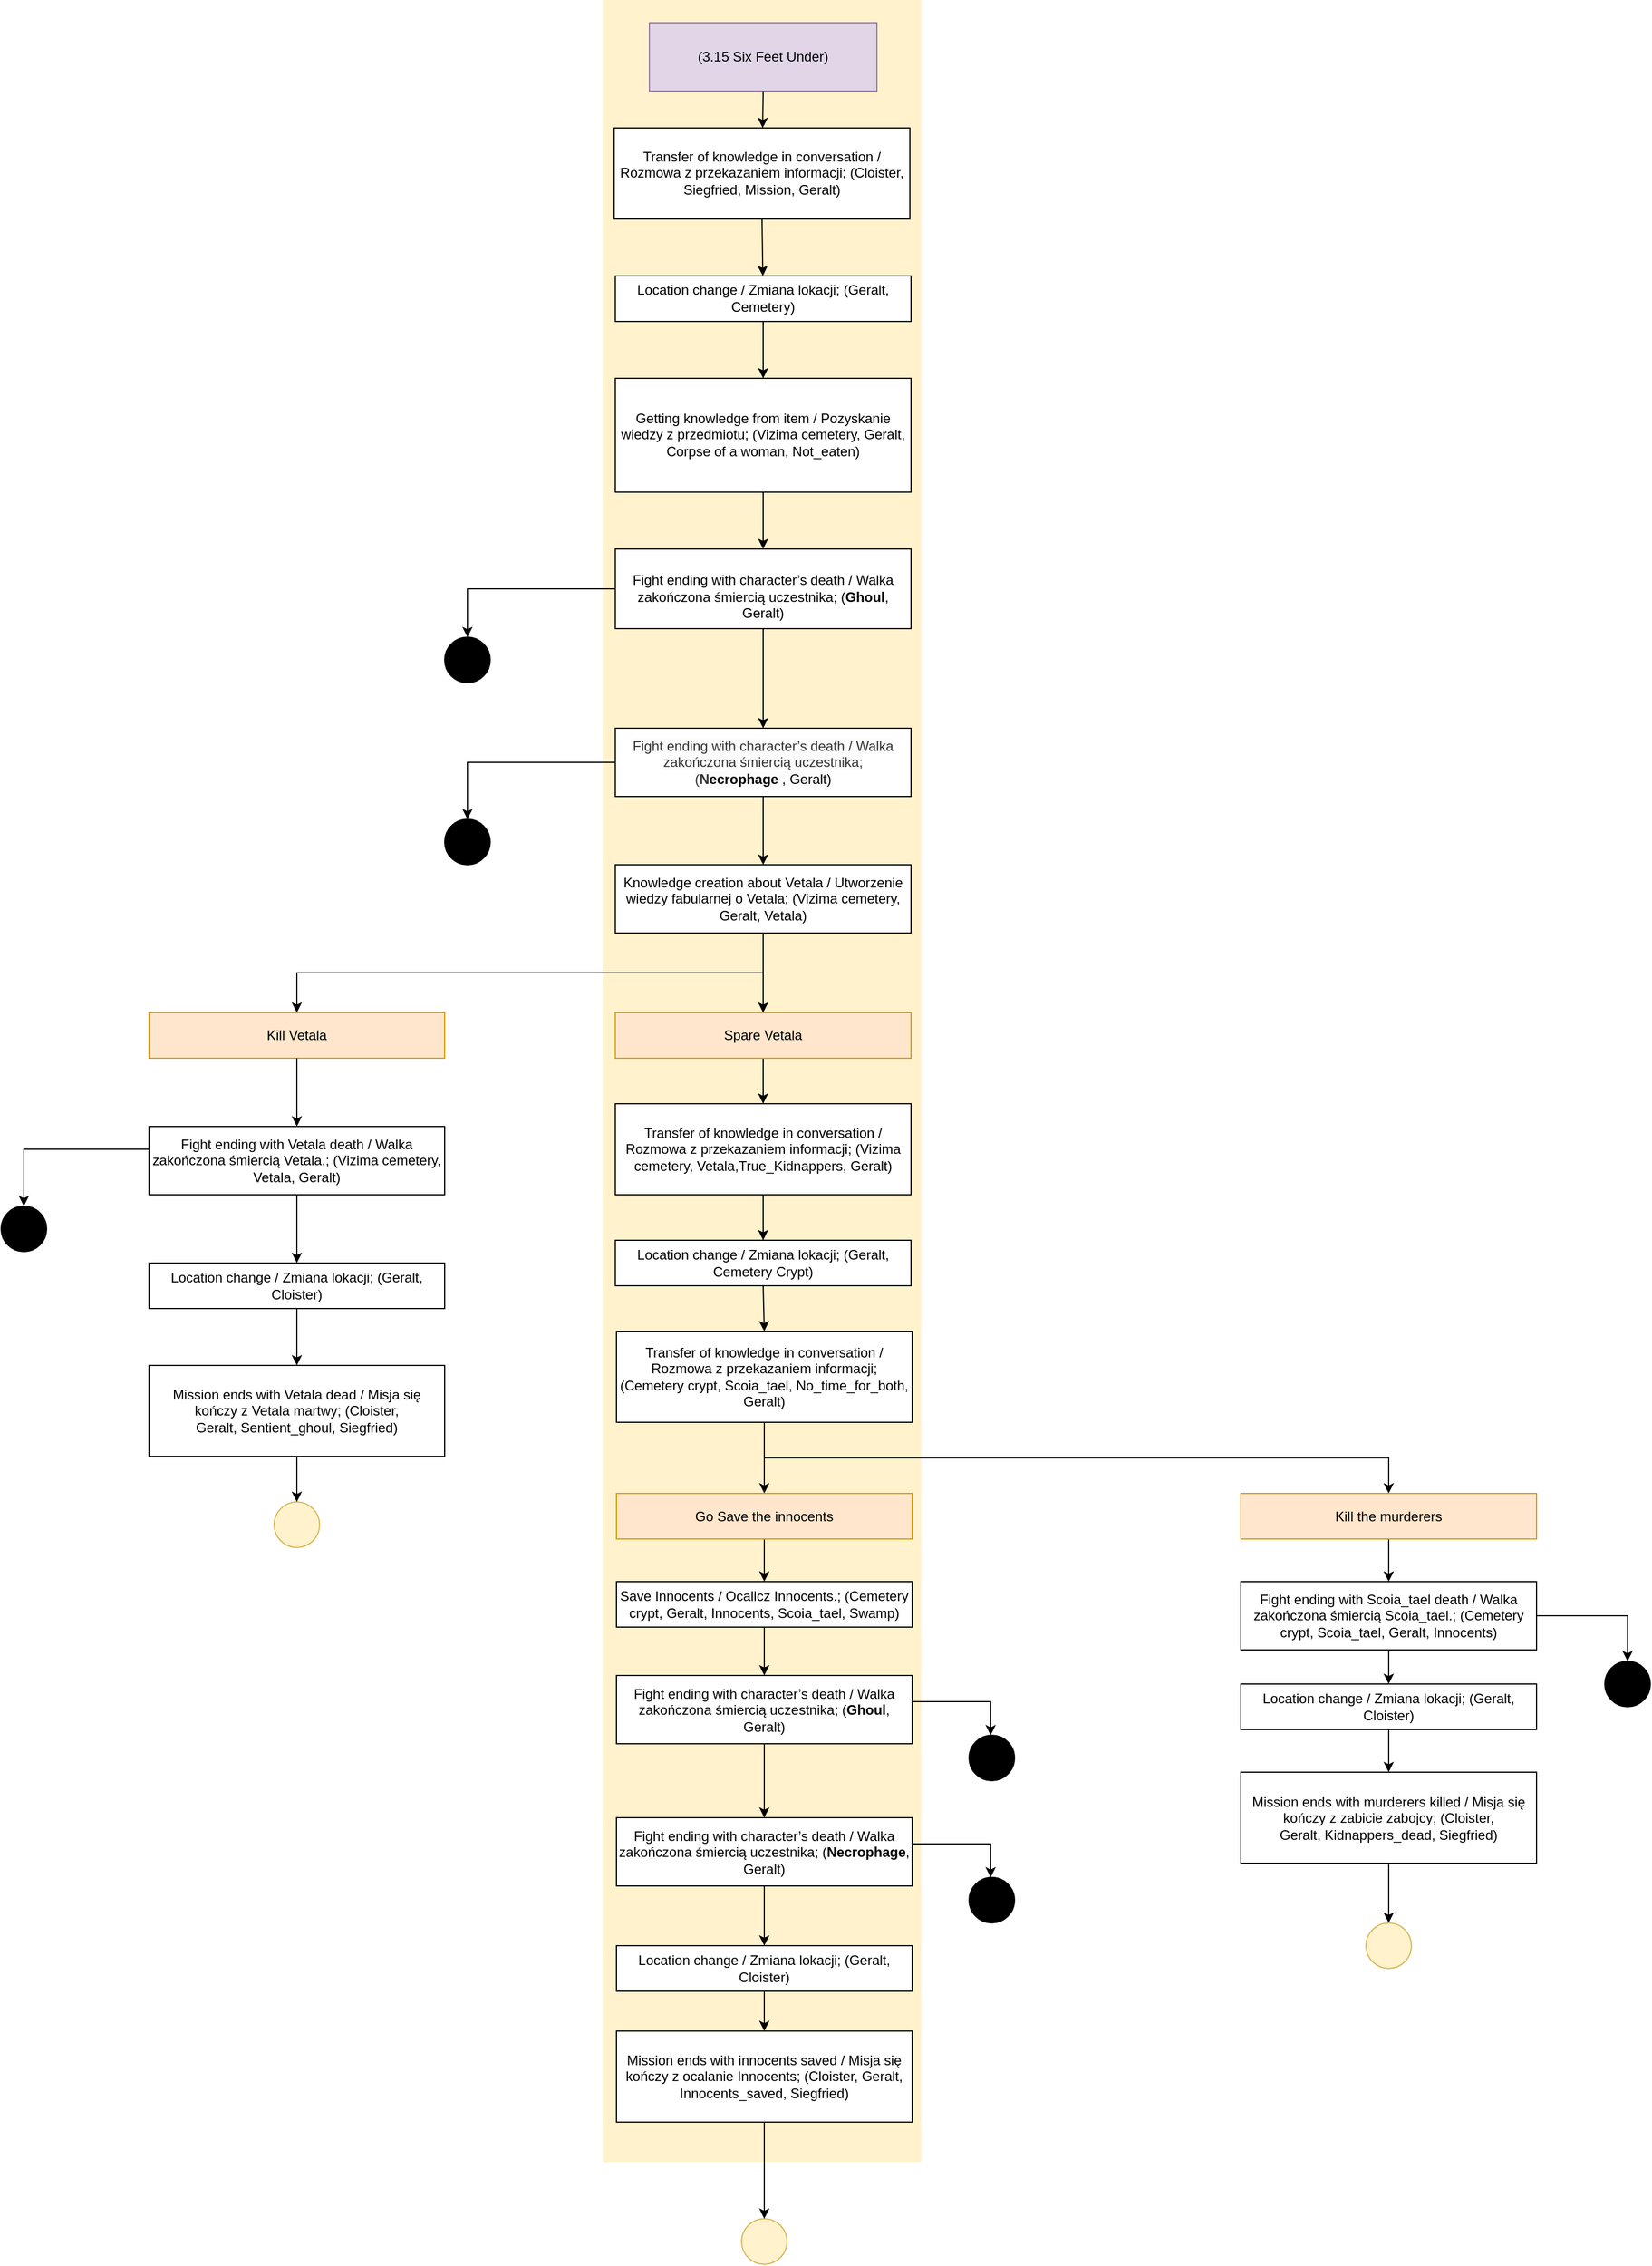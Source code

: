 <mxfile version="23.1.5" type="google">
  <diagram name="Strona-1" id="wG5_umZCjteZVF7WjZrg">
    <mxGraphModel grid="1" page="1" gridSize="10" guides="1" tooltips="1" connect="1" arrows="1" fold="1" pageScale="1" pageWidth="850" pageHeight="1100" math="0" shadow="0">
      <root>
        <mxCell id="0" />
        <mxCell id="1" parent="0" />
        <mxCell id="nVaZI51FeeT5_AW7T5yP-10" value="" style="whiteSpace=wrap;html=1;fillColor=#fff2cc;strokeColor=none;" vertex="1" parent="1">
          <mxGeometry x="-221" y="60" width="280" height="1900" as="geometry" />
        </mxCell>
        <mxCell id="x6JtXPcbMbZOkAOCYJe6-2" value="(3.15 Six Feet Under)" style="rounded=0;whiteSpace=wrap;html=1;fillColor=#e1d5e7;strokeColor=#9673a6;" vertex="1" parent="1">
          <mxGeometry x="-180" y="80" width="200" height="60" as="geometry" />
        </mxCell>
        <mxCell id="x6JtXPcbMbZOkAOCYJe6-3" value="Transfer of knowledge in conversation / Rozmowa z przekazaniem informacji; (Cloister, Siegfried, Mission, Geralt)" style="rounded=0;whiteSpace=wrap;html=1;" vertex="1" parent="1">
          <mxGeometry x="-211" y="172.48" width="260" height="80" as="geometry" />
        </mxCell>
        <mxCell id="b_2GoEoPAxL19k0eejS7-5" style="edgeStyle=orthogonalEdgeStyle;rounded=0;orthogonalLoop=1;jettySize=auto;html=1;exitX=0;exitY=0.5;exitDx=0;exitDy=0;" edge="1" parent="1" source="FekDQM8jbrZTuftXHcIN-11" target="b_2GoEoPAxL19k0eejS7-1">
          <mxGeometry relative="1" as="geometry">
            <Array as="points">
              <mxPoint x="-340" y="577.48" />
            </Array>
          </mxGeometry>
        </mxCell>
        <mxCell id="FekDQM8jbrZTuftXHcIN-1" value="" style="endArrow=classic;html=1;rounded=0;exitX=0.5;exitY=1;exitDx=0;exitDy=0;" edge="1" parent="1" source="x6JtXPcbMbZOkAOCYJe6-2" target="x6JtXPcbMbZOkAOCYJe6-3">
          <mxGeometry width="50" height="50" relative="1" as="geometry">
            <mxPoint x="-40" y="312.48" as="sourcePoint" />
            <mxPoint x="10" y="262.48" as="targetPoint" />
          </mxGeometry>
        </mxCell>
        <mxCell id="FekDQM8jbrZTuftXHcIN-2" value="" style="endArrow=classic;html=1;rounded=0;exitX=0.5;exitY=1;exitDx=0;exitDy=0;" edge="1" parent="1" source="x6JtXPcbMbZOkAOCYJe6-3" target="FekDQM8jbrZTuftXHcIN-3">
          <mxGeometry width="50" height="50" relative="1" as="geometry">
            <mxPoint x="-110" y="352.48" as="sourcePoint" />
            <mxPoint x="-80" y="282.48" as="targetPoint" />
          </mxGeometry>
        </mxCell>
        <mxCell id="FekDQM8jbrZTuftXHcIN-3" value="&lt;span id=&quot;docs-internal-guid-4cfbbf0f-7fff-1ddc-6e00-4f36d3d0db7e&quot;&gt;&lt;span style=&quot;background-color: transparent ; vertical-align: baseline&quot;&gt;&lt;font&gt;&lt;font style=&quot;font-size: 12px;&quot;&gt;Location change / Zmiana lokacji; (Geralt, Cemetery&lt;/font&gt;&lt;/font&gt;&lt;/span&gt;&lt;/span&gt;)&lt;span id=&quot;docs-internal-guid-4cfbbf0f-7fff-1ddc-6e00-4f36d3d0db7e&quot;&gt;&lt;/span&gt;" style="rounded=0;whiteSpace=wrap;html=1;align=center;" vertex="1" parent="1">
          <mxGeometry x="-210" y="302.48" width="260" height="40" as="geometry" />
        </mxCell>
        <mxCell id="igLQ1kcN2VaOKkPszlF--9" value="Getting knowledge from item / Pozyskanie wiedzy z przedmiotu; (Vizima cemetery, Geralt, Corpse of a woman, Not_eaten)" style="rounded=0;whiteSpace=wrap;html=1;align=center;" vertex="1" parent="1">
          <mxGeometry x="-210" y="392.48" width="260" height="100" as="geometry" />
        </mxCell>
        <mxCell id="FekDQM8jbrZTuftXHcIN-5" value="" style="endArrow=classic;html=1;rounded=0;entryX=0.5;entryY=0;entryDx=0;entryDy=0;exitX=0.5;exitY=1;exitDx=0;exitDy=0;" edge="1" parent="1" source="FekDQM8jbrZTuftXHcIN-3" target="igLQ1kcN2VaOKkPszlF--9">
          <mxGeometry width="50" height="50" relative="1" as="geometry">
            <mxPoint x="-90" y="382.48" as="sourcePoint" />
            <mxPoint x="-40" y="332.48" as="targetPoint" />
          </mxGeometry>
        </mxCell>
        <mxCell id="FekDQM8jbrZTuftXHcIN-7" value="" style="endArrow=classic;html=1;rounded=0;entryX=0.5;entryY=0;entryDx=0;entryDy=0;exitX=0.5;exitY=1;exitDx=0;exitDy=0;" edge="1" parent="1" source="igLQ1kcN2VaOKkPszlF--9" target="FekDQM8jbrZTuftXHcIN-11">
          <mxGeometry width="50" height="50" relative="1" as="geometry">
            <mxPoint x="-90" y="492.48" as="sourcePoint" />
            <mxPoint x="-80" y="522.48" as="targetPoint" />
          </mxGeometry>
        </mxCell>
        <mxCell id="FekDQM8jbrZTuftXHcIN-11" value="&lt;span id=&quot;docs-internal-guid-4cfbbf0f-7fff-1ddc-6e00-4f36d3d0db7e&quot;&gt;&lt;span style=&quot;background-color: transparent ; vertical-align: baseline&quot;&gt;&lt;font&gt;&lt;font style=&quot;font-size: 12px;&quot;&gt;&lt;br&gt;Fight ending with character’s death / Walka zakończona śmiercią uczestnika; (&lt;b&gt;Ghoul&lt;/b&gt;, Geralt)&lt;/font&gt;&lt;br&gt;&lt;/font&gt;&lt;/span&gt;&lt;/span&gt;" style="rounded=0;whiteSpace=wrap;html=1;align=center;" vertex="1" parent="1">
          <mxGeometry x="-210" y="542.48" width="260" height="70" as="geometry" />
        </mxCell>
        <mxCell id="b_2GoEoPAxL19k0eejS7-1" value="" style="ellipse;whiteSpace=wrap;html=1;aspect=fixed;fontSize=14;align=center;fillColor=#000000;" vertex="1" parent="1">
          <mxGeometry x="-360" y="620" width="40" height="40" as="geometry" />
        </mxCell>
        <mxCell id="FekDQM8jbrZTuftXHcIN-14" value="" style="endArrow=classic;html=1;rounded=0;entryX=0.5;entryY=0;entryDx=0;entryDy=0;exitX=0.5;exitY=1;exitDx=0;exitDy=0;" edge="1" parent="1" source="FekDQM8jbrZTuftXHcIN-11" target="nWbS8f2qcYJRGoIMHePj-5">
          <mxGeometry width="50" height="50" relative="1" as="geometry">
            <mxPoint x="-190" y="802.48" as="sourcePoint" />
            <mxPoint x="-80" y="662.48" as="targetPoint" />
          </mxGeometry>
        </mxCell>
        <mxCell id="x6JtXPcbMbZOkAOCYJe6-6" value="Transfer of knowledge in conversation / Rozmowa z przekazaniem informacji; (Vizima cemetery, Vetala,True_Kidnappers&lt;span style=&quot;background-color: initial;&quot;&gt;, Geralt)&lt;/span&gt;" style="rounded=0;whiteSpace=wrap;html=1;align=center;" vertex="1" parent="1">
          <mxGeometry x="-210" y="1030.02" width="260" height="79.98" as="geometry" />
        </mxCell>
        <mxCell id="x6JtXPcbMbZOkAOCYJe6-8" value="" style="endArrow=classic;html=1;rounded=0;entryX=0.5;entryY=0;entryDx=0;entryDy=0;exitX=0.5;exitY=1;exitDx=0;exitDy=0;" edge="1" parent="1" source="bjW2cNjtbmRTyIGhvJUG-101" target="x6JtXPcbMbZOkAOCYJe6-6">
          <mxGeometry width="50" height="50" relative="1" as="geometry">
            <mxPoint x="-81" y="990" as="sourcePoint" />
            <mxPoint x="-81" y="1150" as="targetPoint" />
          </mxGeometry>
        </mxCell>
        <mxCell id="FekDQM8jbrZTuftXHcIN-16" value="" style="endArrow=classic;html=1;rounded=0;entryX=0.5;entryY=0;entryDx=0;entryDy=0;exitX=0.5;exitY=1;exitDx=0;exitDy=0;" edge="1" parent="1" source="e680JuOgOBd_JA680aSm-2" target="FekDQM8jbrZTuftXHcIN-17">
          <mxGeometry width="50" height="50" relative="1" as="geometry">
            <mxPoint x="-81" y="1392.54" as="sourcePoint" />
            <mxPoint x="-81" y="1292.54" as="targetPoint" />
          </mxGeometry>
        </mxCell>
        <mxCell id="nWbS8f2qcYJRGoIMHePj-10" style="edgeStyle=orthogonalEdgeStyle;rounded=0;orthogonalLoop=1;jettySize=auto;html=1;exitX=0.5;exitY=1;exitDx=0;exitDy=0;entryX=0.5;entryY=0;entryDx=0;entryDy=0;" edge="1" parent="1" source="FekDQM8jbrZTuftXHcIN-17" target="bjW2cNjtbmRTyIGhvJUG-99">
          <mxGeometry relative="1" as="geometry" />
        </mxCell>
        <mxCell id="FekDQM8jbrZTuftXHcIN-17" value="Transfer of knowledge in conversation / Rozmowa z przekazaniem informacji; (Cemetery crypt, Scoia_tael, No_time_for_both, Geralt)" style="rounded=0;whiteSpace=wrap;html=1;align=center;" vertex="1" parent="1">
          <mxGeometry x="-209" y="1230" width="260" height="80" as="geometry" />
        </mxCell>
        <mxCell id="bjW2cNjtbmRTyIGhvJUG-6" value="" style="edgeStyle=orthogonalEdgeStyle;rounded=0;orthogonalLoop=1;jettySize=auto;html=1;exitX=0.5;exitY=1;exitDx=0;exitDy=0;entryX=0.5;entryY=0;entryDx=0;entryDy=0;" edge="1" parent="1" source="e680JuOgOBd_JA680aSm-10" target="e680JuOgOBd_JA680aSm-8">
          <mxGeometry relative="1" as="geometry">
            <mxPoint x="-490" y="1240" as="sourcePoint" />
            <mxPoint x="-490" y="1290" as="targetPoint" />
          </mxGeometry>
        </mxCell>
        <mxCell id="bjW2cNjtbmRTyIGhvJUG-25" value="" style="ellipse;whiteSpace=wrap;html=1;aspect=fixed;fontSize=14;align=center;fillColor=#fff2cc;strokeWidth=1;strokeColor=#d6b656;" vertex="1" parent="1">
          <mxGeometry x="-510" y="1380" width="40" height="40" as="geometry" />
        </mxCell>
        <mxCell id="bjW2cNjtbmRTyIGhvJUG-26" value="" style="edgeStyle=orthogonalEdgeStyle;rounded=0;orthogonalLoop=1;jettySize=auto;html=1;exitX=0.5;exitY=1;exitDx=0;exitDy=0;entryX=0.5;entryY=0;entryDx=0;entryDy=0;" edge="1" parent="1" source="e680JuOgOBd_JA680aSm-8" target="bjW2cNjtbmRTyIGhvJUG-67">
          <mxGeometry relative="1" as="geometry">
            <mxPoint x="-480" y="1155" as="sourcePoint" />
            <mxPoint x="-490" y="1320" as="targetPoint" />
          </mxGeometry>
        </mxCell>
        <mxCell id="bjW2cNjtbmRTyIGhvJUG-42" value="Fight ending with Scoia_tael death / Walka zakończona śmiercią Scoia_tael.; (Cemetery crypt, Scoia_tael, Geralt, Innocents)" style="rounded=0;whiteSpace=wrap;html=1;align=center;" vertex="1" parent="1">
          <mxGeometry x="340" y="1450" width="260" height="60" as="geometry" />
        </mxCell>
        <mxCell id="bjW2cNjtbmRTyIGhvJUG-43" style="edgeStyle=orthogonalEdgeStyle;rounded=0;orthogonalLoop=1;jettySize=auto;html=1;exitX=1;exitY=0.5;exitDx=0;exitDy=0;" edge="1" parent="1" source="bjW2cNjtbmRTyIGhvJUG-42" target="bjW2cNjtbmRTyIGhvJUG-44">
          <mxGeometry relative="1" as="geometry">
            <mxPoint x="340" y="1530.04" as="sourcePoint" />
            <Array as="points">
              <mxPoint x="680" y="1480" />
            </Array>
            <mxPoint x="680" y="1520.02" as="targetPoint" />
          </mxGeometry>
        </mxCell>
        <mxCell id="bjW2cNjtbmRTyIGhvJUG-44" value="" style="ellipse;whiteSpace=wrap;html=1;aspect=fixed;fontSize=14;align=center;fillColor=#000000;" vertex="1" parent="1">
          <mxGeometry x="660" y="1520" width="40" height="40" as="geometry" />
        </mxCell>
        <mxCell id="bjW2cNjtbmRTyIGhvJUG-52" value="" style="ellipse;whiteSpace=wrap;html=1;aspect=fixed;fontSize=14;align=center;fillColor=#fff2cc;strokeWidth=1;strokeColor=#d6b656;" vertex="1" parent="1">
          <mxGeometry x="450" y="1750" width="40" height="40" as="geometry" />
        </mxCell>
        <mxCell id="bjW2cNjtbmRTyIGhvJUG-53" value="" style="edgeStyle=orthogonalEdgeStyle;rounded=0;orthogonalLoop=1;jettySize=auto;html=1;exitX=0.5;exitY=1;exitDx=0;exitDy=0;entryX=0.5;entryY=0;entryDx=0;entryDy=0;" edge="1" parent="1" source="bjW2cNjtbmRTyIGhvJUG-62" target="bjW2cNjtbmRTyIGhvJUG-52">
          <mxGeometry relative="1" as="geometry">
            <mxPoint x="470" y="1714.98" as="sourcePoint" />
            <mxPoint x="470.0" y="1742.5" as="targetPoint" />
          </mxGeometry>
        </mxCell>
        <mxCell id="bjW2cNjtbmRTyIGhvJUG-56" style="edgeStyle=orthogonalEdgeStyle;rounded=0;orthogonalLoop=1;jettySize=auto;html=1;" edge="1" parent="1">
          <mxGeometry relative="1" as="geometry">
            <mxPoint x="520" y="1059.957" as="sourcePoint" />
            <Array as="points">
              <mxPoint x="640" y="1060" />
            </Array>
          </mxGeometry>
        </mxCell>
        <mxCell id="bjW2cNjtbmRTyIGhvJUG-63" style="edgeStyle=orthogonalEdgeStyle;rounded=0;orthogonalLoop=1;jettySize=auto;html=1;exitX=0.5;exitY=1;exitDx=0;exitDy=0;entryX=0.5;entryY=0;entryDx=0;entryDy=0;" edge="1" parent="1" source="e680JuOgOBd_JA680aSm-4" target="bjW2cNjtbmRTyIGhvJUG-62">
          <mxGeometry relative="1" as="geometry" />
        </mxCell>
        <mxCell id="bjW2cNjtbmRTyIGhvJUG-62" value="Mission ends with murderers killed / Misja się kończy z zabicie zabojcy&lt;span&gt;&lt;span dir=&quot;ltr&quot; class=&quot;ui-provider ef ayi ayj ayk ayl aym ayn ayo ayp ayq ayr ays ayt ayu ayv ayw ayx ayy ayz aza azb azc azd aze azf azg azh azi azj azk azl azm azn azo azp&quot;&gt;;&amp;nbsp;&lt;/span&gt;&lt;/span&gt;(Cloister, Geralt,&amp;nbsp;Kidnappers_dead&lt;span style=&quot;background-color: initial;&quot;&gt;, Siegfried)&lt;/span&gt;" style="rounded=0;whiteSpace=wrap;html=1;" vertex="1" parent="1">
          <mxGeometry x="340" y="1617.5" width="260" height="80" as="geometry" />
        </mxCell>
        <mxCell id="bjW2cNjtbmRTyIGhvJUG-68" style="edgeStyle=orthogonalEdgeStyle;rounded=0;orthogonalLoop=1;jettySize=auto;html=1;exitX=0.5;exitY=1;exitDx=0;exitDy=0;" edge="1" parent="1" source="bjW2cNjtbmRTyIGhvJUG-67" target="bjW2cNjtbmRTyIGhvJUG-25">
          <mxGeometry relative="1" as="geometry">
            <mxPoint x="-490" y="1507.52" as="targetPoint" />
          </mxGeometry>
        </mxCell>
        <mxCell id="bjW2cNjtbmRTyIGhvJUG-67" value="Mission ends with Vetala dead / Misja się kończy z Vetala martwy; (Cloister, Geralt,&amp;nbsp;Sentient_ghoul&lt;span style=&quot;background-color: initial;&quot;&gt;, Siegfried)&lt;/span&gt;" style="rounded=0;whiteSpace=wrap;html=1;" vertex="1" parent="1">
          <mxGeometry x="-620" y="1260" width="260" height="80" as="geometry" />
        </mxCell>
        <mxCell id="bjW2cNjtbmRTyIGhvJUG-75" value="" style="endArrow=classic;html=1;rounded=0;exitX=0.5;exitY=1;exitDx=0;exitDy=0;entryX=0.5;entryY=0;entryDx=0;entryDy=0;" edge="1" parent="1" source="bjW2cNjtbmRTyIGhvJUG-77" target="bjW2cNjtbmRTyIGhvJUG-82">
          <mxGeometry width="50" height="50" relative="1" as="geometry">
            <mxPoint x="-81" y="1570" as="sourcePoint" />
            <mxPoint x="-81" y="1642.5" as="targetPoint" />
          </mxGeometry>
        </mxCell>
        <mxCell id="bjW2cNjtbmRTyIGhvJUG-76" style="edgeStyle=orthogonalEdgeStyle;rounded=0;orthogonalLoop=1;jettySize=auto;html=1;exitX=1;exitY=0.5;exitDx=0;exitDy=0;" edge="1" parent="1" source="bjW2cNjtbmRTyIGhvJUG-77" target="bjW2cNjtbmRTyIGhvJUG-78">
          <mxGeometry relative="1" as="geometry">
            <mxPoint x="120" y="1585.025" as="targetPoint" />
            <Array as="points">
              <mxPoint x="120" y="1555.48" />
            </Array>
          </mxGeometry>
        </mxCell>
        <mxCell id="bjW2cNjtbmRTyIGhvJUG-77" value="Fight ending with character’s death / Walka zakończona śmiercią uczestnika; (&lt;b style=&quot;border-color: var(--border-color); color: rgb(0, 0, 0);&quot;&gt;Ghoul&lt;/b&gt;&lt;span style=&quot;color: rgb(0, 0, 0);&quot;&gt;, Geralt)&lt;/span&gt;" style="rounded=0;whiteSpace=wrap;html=1;align=center;" vertex="1" parent="1">
          <mxGeometry x="-209" y="1532.5" width="260" height="60" as="geometry" />
        </mxCell>
        <mxCell id="bjW2cNjtbmRTyIGhvJUG-78" value="" style="ellipse;whiteSpace=wrap;html=1;aspect=fixed;fontSize=14;align=center;fillColor=#000000;" vertex="1" parent="1">
          <mxGeometry x="101" y="1585" width="40" height="40" as="geometry" />
        </mxCell>
        <mxCell id="bjW2cNjtbmRTyIGhvJUG-81" style="edgeStyle=orthogonalEdgeStyle;rounded=0;orthogonalLoop=1;jettySize=auto;html=1;exitX=1;exitY=0.5;exitDx=0;exitDy=0;" edge="1" parent="1" source="bjW2cNjtbmRTyIGhvJUG-82" target="bjW2cNjtbmRTyIGhvJUG-83">
          <mxGeometry relative="1" as="geometry">
            <mxPoint x="120" y="1710.025" as="targetPoint" />
            <Array as="points">
              <mxPoint x="120" y="1680.48" />
            </Array>
          </mxGeometry>
        </mxCell>
        <mxCell id="bjW2cNjtbmRTyIGhvJUG-82" value="Fight ending with character’s death / Walka zakończona śmiercią uczestnika; (&lt;b style=&quot;border-color: var(--border-color); color: rgb(0, 0, 0);&quot;&gt;Necrophage&lt;/b&gt;&lt;span style=&quot;color: rgb(0, 0, 0);&quot;&gt;, Geralt)&lt;/span&gt;" style="rounded=0;whiteSpace=wrap;html=1;align=center;" vertex="1" parent="1">
          <mxGeometry x="-209" y="1657.5" width="260" height="60" as="geometry" />
        </mxCell>
        <mxCell id="bjW2cNjtbmRTyIGhvJUG-83" value="" style="ellipse;whiteSpace=wrap;html=1;aspect=fixed;fontSize=14;align=center;fillColor=#000000;" vertex="1" parent="1">
          <mxGeometry x="101" y="1710" width="40" height="40" as="geometry" />
        </mxCell>
        <mxCell id="bjW2cNjtbmRTyIGhvJUG-89" value="" style="ellipse;whiteSpace=wrap;html=1;aspect=fixed;fontSize=14;align=center;fillColor=#fff2cc;strokeWidth=1;strokeColor=#d6b656;" vertex="1" parent="1">
          <mxGeometry x="-99" y="2010" width="40" height="40" as="geometry" />
        </mxCell>
        <mxCell id="bjW2cNjtbmRTyIGhvJUG-90" value="" style="edgeStyle=orthogonalEdgeStyle;rounded=0;orthogonalLoop=1;jettySize=auto;html=1;exitX=0.5;exitY=1;exitDx=0;exitDy=0;" edge="1" parent="1" source="bjW2cNjtbmRTyIGhvJUG-93" target="bjW2cNjtbmRTyIGhvJUG-89">
          <mxGeometry relative="1" as="geometry">
            <mxPoint x="-81" y="1970.02" as="sourcePoint" />
            <mxPoint x="-79" y="1960.02" as="targetPoint" />
          </mxGeometry>
        </mxCell>
        <mxCell id="bjW2cNjtbmRTyIGhvJUG-91" style="edgeStyle=orthogonalEdgeStyle;rounded=0;orthogonalLoop=1;jettySize=auto;html=1;exitX=0.5;exitY=1;exitDx=0;exitDy=0;entryX=0.5;entryY=0;entryDx=0;entryDy=0;" edge="1" parent="1" source="e680JuOgOBd_JA680aSm-6" target="bjW2cNjtbmRTyIGhvJUG-93">
          <mxGeometry relative="1" as="geometry" />
        </mxCell>
        <mxCell id="bjW2cNjtbmRTyIGhvJUG-93" value="Mission ends with innocents saved / Misja się kończy z ocalanie Innocents; (Cloister, Geralt, Innocents_saved, Siegfried)" style="rounded=0;whiteSpace=wrap;html=1;" vertex="1" parent="1">
          <mxGeometry x="-209" y="1845.04" width="260" height="80" as="geometry" />
        </mxCell>
        <mxCell id="bjW2cNjtbmRTyIGhvJUG-98" value="" style="edgeStyle=orthogonalEdgeStyle;rounded=0;orthogonalLoop=1;jettySize=auto;html=1;exitX=0.5;exitY=1;exitDx=0;exitDy=0;entryX=0.5;entryY=0;entryDx=0;entryDy=0;" edge="1" parent="1" source="FekDQM8jbrZTuftXHcIN-17" target="bjW2cNjtbmRTyIGhvJUG-97">
          <mxGeometry relative="1" as="geometry">
            <mxPoint x="-81" y="1322.54" as="sourcePoint" />
            <mxPoint x="-81" y="1545.54" as="targetPoint" />
          </mxGeometry>
        </mxCell>
        <mxCell id="nWbS8f2qcYJRGoIMHePj-24" style="edgeStyle=orthogonalEdgeStyle;rounded=0;orthogonalLoop=1;jettySize=auto;html=1;exitX=0.5;exitY=1;exitDx=0;exitDy=0;entryX=0.5;entryY=0;entryDx=0;entryDy=0;" edge="1" parent="1" source="bjW2cNjtbmRTyIGhvJUG-97" target="nWbS8f2qcYJRGoIMHePj-22">
          <mxGeometry relative="1" as="geometry" />
        </mxCell>
        <mxCell id="bjW2cNjtbmRTyIGhvJUG-97" value="Go Save the innocents" style="rounded=0;whiteSpace=wrap;html=1;align=center;fillColor=#ffe6cc;strokeColor=#d79b00;" vertex="1" parent="1">
          <mxGeometry x="-209" y="1372.52" width="260" height="40" as="geometry" />
        </mxCell>
        <mxCell id="bjW2cNjtbmRTyIGhvJUG-100" style="edgeStyle=orthogonalEdgeStyle;rounded=0;orthogonalLoop=1;jettySize=auto;html=1;exitX=0.5;exitY=1;exitDx=0;exitDy=0;entryX=0.5;entryY=0;entryDx=0;entryDy=0;" edge="1" parent="1" source="bjW2cNjtbmRTyIGhvJUG-99" target="bjW2cNjtbmRTyIGhvJUG-42">
          <mxGeometry relative="1" as="geometry" />
        </mxCell>
        <mxCell id="bjW2cNjtbmRTyIGhvJUG-99" value="Kill the murderers" style="rounded=0;whiteSpace=wrap;html=1;align=center;fillColor=#ffe6cc;strokeColor=#d79b00;" vertex="1" parent="1">
          <mxGeometry x="340" y="1372.52" width="260" height="40" as="geometry" />
        </mxCell>
        <mxCell id="bjW2cNjtbmRTyIGhvJUG-101" value="Spare Vetala" style="rounded=0;whiteSpace=wrap;html=1;align=center;fillColor=#ffe6cc;strokeColor=#d79b00;" vertex="1" parent="1">
          <mxGeometry x="-210" y="950" width="260" height="40" as="geometry" />
        </mxCell>
        <mxCell id="bjW2cNjtbmRTyIGhvJUG-103" value="Kill Vetala" style="rounded=0;whiteSpace=wrap;html=1;align=center;fillColor=#ffe6cc;strokeColor=#d79b00;" vertex="1" parent="1">
          <mxGeometry x="-620" y="950" width="260" height="40" as="geometry" />
        </mxCell>
        <mxCell id="e680JuOgOBd_JA680aSm-3" value="" style="endArrow=classic;html=1;rounded=0;entryX=0.5;entryY=0;entryDx=0;entryDy=0;exitX=0.5;exitY=1;exitDx=0;exitDy=0;" edge="1" parent="1" source="x6JtXPcbMbZOkAOCYJe6-6" target="e680JuOgOBd_JA680aSm-2">
          <mxGeometry width="50" height="50" relative="1" as="geometry">
            <mxPoint x="-81" y="1090" as="sourcePoint" />
            <mxPoint x="-81" y="1263" as="targetPoint" />
          </mxGeometry>
        </mxCell>
        <mxCell id="e680JuOgOBd_JA680aSm-2" value="&lt;span id=&quot;docs-internal-guid-4cfbbf0f-7fff-1ddc-6e00-4f36d3d0db7e&quot;&gt;&lt;span style=&quot;background-color: transparent ; vertical-align: baseline&quot;&gt;&lt;font&gt;&lt;font style=&quot;font-size: 12px;&quot;&gt;Location change / Zmiana lokacji; (Geralt, Cemetery Crypt&lt;/font&gt;&lt;/font&gt;&lt;/span&gt;&lt;/span&gt;)&lt;span id=&quot;docs-internal-guid-4cfbbf0f-7fff-1ddc-6e00-4f36d3d0db7e&quot;&gt;&lt;/span&gt;" style="rounded=0;whiteSpace=wrap;html=1;align=center;" vertex="1" parent="1">
          <mxGeometry x="-210" y="1150" width="260" height="40" as="geometry" />
        </mxCell>
        <mxCell id="e680JuOgOBd_JA680aSm-5" value="" style="edgeStyle=orthogonalEdgeStyle;rounded=0;orthogonalLoop=1;jettySize=auto;html=1;exitX=0.5;exitY=1;exitDx=0;exitDy=0;entryX=0.5;entryY=0;entryDx=0;entryDy=0;" edge="1" parent="1" source="bjW2cNjtbmRTyIGhvJUG-42" target="e680JuOgOBd_JA680aSm-4">
          <mxGeometry relative="1" as="geometry">
            <mxPoint x="470" y="1587.52" as="sourcePoint" />
            <mxPoint x="470" y="1700" as="targetPoint" />
          </mxGeometry>
        </mxCell>
        <mxCell id="e680JuOgOBd_JA680aSm-4" value="&lt;span id=&quot;docs-internal-guid-4cfbbf0f-7fff-1ddc-6e00-4f36d3d0db7e&quot;&gt;&lt;span style=&quot;background-color: transparent ; vertical-align: baseline&quot;&gt;&lt;font&gt;&lt;font style=&quot;font-size: 12px;&quot;&gt;Location change / Zmiana lokacji; (Geralt, Cloister&lt;/font&gt;&lt;/font&gt;&lt;/span&gt;&lt;/span&gt;)&lt;span id=&quot;docs-internal-guid-4cfbbf0f-7fff-1ddc-6e00-4f36d3d0db7e&quot;&gt;&lt;/span&gt;" style="rounded=0;whiteSpace=wrap;html=1;align=center;" vertex="1" parent="1">
          <mxGeometry x="340" y="1540" width="260" height="40" as="geometry" />
        </mxCell>
        <mxCell id="e680JuOgOBd_JA680aSm-7" value="" style="edgeStyle=orthogonalEdgeStyle;rounded=0;orthogonalLoop=1;jettySize=auto;html=1;exitX=0.5;exitY=1;exitDx=0;exitDy=0;entryX=0.5;entryY=0;entryDx=0;entryDy=0;" edge="1" parent="1" source="bjW2cNjtbmRTyIGhvJUG-82" target="e680JuOgOBd_JA680aSm-6">
          <mxGeometry relative="1" as="geometry">
            <mxPoint x="-79" y="1730.02" as="sourcePoint" />
            <mxPoint x="-80" y="1890.02" as="targetPoint" />
          </mxGeometry>
        </mxCell>
        <mxCell id="e680JuOgOBd_JA680aSm-6" value="&lt;span id=&quot;docs-internal-guid-4cfbbf0f-7fff-1ddc-6e00-4f36d3d0db7e&quot;&gt;&lt;span style=&quot;background-color: transparent ; vertical-align: baseline&quot;&gt;&lt;font&gt;&lt;font style=&quot;font-size: 12px;&quot;&gt;Location change / Zmiana lokacji; (Geralt, Cloister&lt;/font&gt;&lt;/font&gt;&lt;/span&gt;&lt;/span&gt;)&lt;span id=&quot;docs-internal-guid-4cfbbf0f-7fff-1ddc-6e00-4f36d3d0db7e&quot;&gt;&lt;/span&gt;" style="rounded=0;whiteSpace=wrap;html=1;align=center;" vertex="1" parent="1">
          <mxGeometry x="-209" y="1770" width="260" height="40" as="geometry" />
        </mxCell>
        <mxCell id="e680JuOgOBd_JA680aSm-8" value="&lt;span id=&quot;docs-internal-guid-4cfbbf0f-7fff-1ddc-6e00-4f36d3d0db7e&quot;&gt;&lt;span style=&quot;background-color: transparent ; vertical-align: baseline&quot;&gt;&lt;font&gt;&lt;font style=&quot;font-size: 12px;&quot;&gt;Location change / Zmiana lokacji; (Geralt, Cloister&lt;/font&gt;&lt;/font&gt;&lt;/span&gt;&lt;/span&gt;)&lt;span id=&quot;docs-internal-guid-4cfbbf0f-7fff-1ddc-6e00-4f36d3d0db7e&quot;&gt;&lt;/span&gt;" style="rounded=0;whiteSpace=wrap;html=1;align=center;" vertex="1" parent="1">
          <mxGeometry x="-620" y="1170" width="260" height="40" as="geometry" />
        </mxCell>
        <mxCell id="e680JuOgOBd_JA680aSm-11" style="edgeStyle=orthogonalEdgeStyle;rounded=0;orthogonalLoop=1;jettySize=auto;html=1;" edge="1" parent="1" source="e680JuOgOBd_JA680aSm-10" target="e680JuOgOBd_JA680aSm-12">
          <mxGeometry relative="1" as="geometry">
            <mxPoint x="-620" y="1070.004" as="sourcePoint" />
            <Array as="points">
              <mxPoint x="-730" y="1070" />
            </Array>
          </mxGeometry>
        </mxCell>
        <mxCell id="e680JuOgOBd_JA680aSm-12" value="" style="ellipse;whiteSpace=wrap;html=1;aspect=fixed;fontSize=14;align=center;fillColor=#000000;" vertex="1" parent="1">
          <mxGeometry x="-750" y="1120" width="40" height="40" as="geometry" />
        </mxCell>
        <mxCell id="e680JuOgOBd_JA680aSm-13" value="" style="edgeStyle=orthogonalEdgeStyle;rounded=0;orthogonalLoop=1;jettySize=auto;html=1;exitX=0.5;exitY=1;exitDx=0;exitDy=0;entryX=0.5;entryY=0;entryDx=0;entryDy=0;" edge="1" parent="1" source="bjW2cNjtbmRTyIGhvJUG-103" target="e680JuOgOBd_JA680aSm-10">
          <mxGeometry relative="1" as="geometry">
            <mxPoint x="-490" y="1180" as="targetPoint" />
            <mxPoint x="-490" y="990" as="sourcePoint" />
            <Array as="points" />
          </mxGeometry>
        </mxCell>
        <mxCell id="e680JuOgOBd_JA680aSm-10" value="Fight ending with Vetala death / Walka zakończona śmiercią Vetala.; (Vizima cemetery, Vetala, Geralt)" style="rounded=0;whiteSpace=wrap;html=1;align=center;" vertex="1" parent="1">
          <mxGeometry x="-620" y="1050" width="260" height="60" as="geometry" />
        </mxCell>
        <mxCell id="nWbS8f2qcYJRGoIMHePj-15" style="edgeStyle=orthogonalEdgeStyle;rounded=0;orthogonalLoop=1;jettySize=auto;html=1;exitX=0.5;exitY=1;exitDx=0;exitDy=0;" edge="1" parent="1" source="nWbS8f2qcYJRGoIMHePj-5" target="nWbS8f2qcYJRGoIMHePj-12">
          <mxGeometry relative="1" as="geometry" />
        </mxCell>
        <mxCell id="nWbS8f2qcYJRGoIMHePj-5" value="&lt;span style=&quot;color: rgb(51, 51, 51); font-family: Helvetica; font-size: 12px; font-style: normal; font-variant-ligatures: normal; font-variant-caps: normal; font-weight: 400; letter-spacing: normal; orphans: 2; text-indent: 0px; text-transform: none; widows: 2; word-spacing: 0px; -webkit-text-stroke-width: 0px; background-color: rgb(251, 251, 251); text-decoration-thickness: initial; text-decoration-style: initial; text-decoration-color: initial; float: none; display: inline !important;&quot;&gt;Fight ending with character’s death / Walka zakończona śmiercią uczestnika; (&lt;/span&gt;&lt;span style=&quot;color: rgb(51, 51, 51); font-family: Helvetica; font-size: 12px; font-style: normal; font-variant-ligatures: normal; font-variant-caps: normal; letter-spacing: normal; orphans: 2; text-indent: 0px; text-transform: none; widows: 2; word-spacing: 0px; -webkit-text-stroke-width: 0px; background-color: rgb(251, 251, 251); text-decoration-thickness: initial; text-decoration-style: initial; text-decoration-color: initial; float: none; display: inline !important;&quot;&gt;&lt;b&gt;N&lt;/b&gt;&lt;/span&gt;&lt;span style=&quot;border-color: var(--border-color); font-family: Helvetica; font-size: 12px; font-style: normal; font-variant-ligatures: normal; font-variant-caps: normal; letter-spacing: normal; orphans: 2; text-indent: 0px; text-transform: none; widows: 2; word-spacing: 0px; -webkit-text-stroke-width: 0px; background-color: rgb(251, 251, 251); text-decoration-thickness: initial; text-decoration-style: initial; text-decoration-color: initial; color: rgb(0, 0, 0);&quot;&gt;&lt;b&gt;ecrophage&amp;nbsp;&lt;/b&gt;&lt;/span&gt;&lt;span style=&quot;border-color: var(--border-color); font-family: Helvetica; font-size: 12px; font-style: normal; font-variant-ligatures: normal; font-variant-caps: normal; font-weight: 400; letter-spacing: normal; orphans: 2; text-indent: 0px; text-transform: none; widows: 2; word-spacing: 0px; -webkit-text-stroke-width: 0px; background-color: rgb(251, 251, 251); text-decoration-thickness: initial; text-decoration-style: initial; text-decoration-color: initial; color: rgb(0, 0, 0);&quot;&gt;, Geralt)&lt;/span&gt;" style="whiteSpace=wrap;html=1;rounded=0;align=center;verticalAlign=middle;" vertex="1" parent="1">
          <mxGeometry x="-210" y="700" width="260" height="60" as="geometry" />
        </mxCell>
        <mxCell id="nWbS8f2qcYJRGoIMHePj-6" style="edgeStyle=orthogonalEdgeStyle;rounded=0;orthogonalLoop=1;jettySize=auto;html=1;exitX=0;exitY=0.5;exitDx=0;exitDy=0;" edge="1" parent="1" source="nWbS8f2qcYJRGoIMHePj-5" target="nWbS8f2qcYJRGoIMHePj-7">
          <mxGeometry relative="1" as="geometry">
            <mxPoint x="-221" y="810" as="sourcePoint" />
            <Array as="points">
              <mxPoint x="-340" y="730" />
            </Array>
          </mxGeometry>
        </mxCell>
        <mxCell id="nWbS8f2qcYJRGoIMHePj-7" value="" style="ellipse;whiteSpace=wrap;html=1;aspect=fixed;fontSize=14;align=center;fillColor=#000000;" vertex="1" parent="1">
          <mxGeometry x="-360" y="780" width="40" height="40" as="geometry" />
        </mxCell>
        <mxCell id="nWbS8f2qcYJRGoIMHePj-16" style="edgeStyle=orthogonalEdgeStyle;rounded=0;orthogonalLoop=1;jettySize=auto;html=1;exitX=0.5;exitY=1;exitDx=0;exitDy=0;" edge="1" parent="1" source="nWbS8f2qcYJRGoIMHePj-12" target="bjW2cNjtbmRTyIGhvJUG-101">
          <mxGeometry relative="1" as="geometry" />
        </mxCell>
        <mxCell id="nWbS8f2qcYJRGoIMHePj-17" style="edgeStyle=orthogonalEdgeStyle;rounded=0;orthogonalLoop=1;jettySize=auto;html=1;exitX=0.5;exitY=1;exitDx=0;exitDy=0;entryX=0.5;entryY=0;entryDx=0;entryDy=0;" edge="1" parent="1" source="nWbS8f2qcYJRGoIMHePj-12" target="bjW2cNjtbmRTyIGhvJUG-103">
          <mxGeometry relative="1" as="geometry" />
        </mxCell>
        <mxCell id="nWbS8f2qcYJRGoIMHePj-12" value="Knowledge creation about Vetala / Utworzenie wiedzy fabularnej o Vetala; (Vizima cemetery, Geralt, Vetala)" style="rounded=0;whiteSpace=wrap;html=1;" vertex="1" parent="1">
          <mxGeometry x="-210" y="820" width="260" height="60" as="geometry" />
        </mxCell>
        <mxCell id="nWbS8f2qcYJRGoIMHePj-25" style="edgeStyle=orthogonalEdgeStyle;rounded=0;orthogonalLoop=1;jettySize=auto;html=1;exitX=0.5;exitY=1;exitDx=0;exitDy=0;entryX=0.5;entryY=0;entryDx=0;entryDy=0;" edge="1" parent="1" source="nWbS8f2qcYJRGoIMHePj-22" target="bjW2cNjtbmRTyIGhvJUG-77">
          <mxGeometry relative="1" as="geometry" />
        </mxCell>
        <mxCell id="nWbS8f2qcYJRGoIMHePj-22" value="&lt;span id=&quot;docs-internal-guid-4cfbbf0f-7fff-1ddc-6e00-4f36d3d0db7e&quot;&gt;&lt;span style=&quot;background-color: transparent ; vertical-align: baseline&quot;&gt;&lt;font&gt;Save Innocents / Ocalicz Innocents.; (Cemetery crypt, Geralt, Innocents, Scoia_tael, Swamp)&lt;br&gt;&lt;/font&gt;&lt;/span&gt;&lt;/span&gt;" style="rounded=0;whiteSpace=wrap;html=1;align=center;" vertex="1" parent="1">
          <mxGeometry x="-209" y="1450" width="260" height="40" as="geometry" />
        </mxCell>
      </root>
    </mxGraphModel>
  </diagram>
</mxfile>
